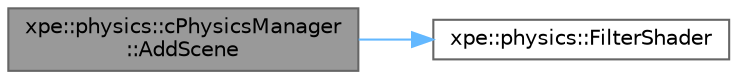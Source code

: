 digraph "xpe::physics::cPhysicsManager::AddScene"
{
 // LATEX_PDF_SIZE
  bgcolor="transparent";
  edge [fontname=Helvetica,fontsize=10,labelfontname=Helvetica,labelfontsize=10];
  node [fontname=Helvetica,fontsize=10,shape=box,height=0.2,width=0.4];
  rankdir="LR";
  Node1 [id="Node000001",label="xpe::physics::cPhysicsManager\l::AddScene",height=0.2,width=0.4,color="gray40", fillcolor="grey60", style="filled", fontcolor="black",tooltip=" "];
  Node1 -> Node2 [id="edge3_Node000001_Node000002",color="steelblue1",style="solid",tooltip=" "];
  Node2 [id="Node000002",label="xpe::physics::FilterShader",height=0.2,width=0.4,color="grey40", fillcolor="white", style="filled",URL="$namespacexpe_1_1physics.html#a7816cdaccad0a246b07867c18b673b9b",tooltip=" "];
}
